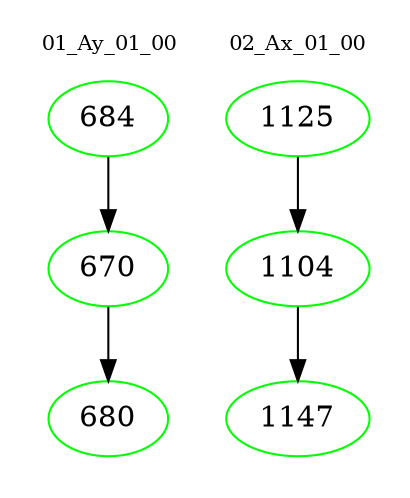 digraph{
subgraph cluster_0 {
color = white
label = "01_Ay_01_00";
fontsize=10;
T0_684 [label="684", color="green"]
T0_684 -> T0_670 [color="black"]
T0_670 [label="670", color="green"]
T0_670 -> T0_680 [color="black"]
T0_680 [label="680", color="green"]
}
subgraph cluster_1 {
color = white
label = "02_Ax_01_00";
fontsize=10;
T1_1125 [label="1125", color="green"]
T1_1125 -> T1_1104 [color="black"]
T1_1104 [label="1104", color="green"]
T1_1104 -> T1_1147 [color="black"]
T1_1147 [label="1147", color="green"]
}
}
